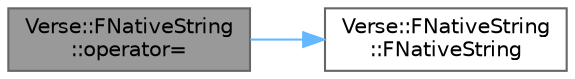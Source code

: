 digraph "Verse::FNativeString::operator="
{
 // INTERACTIVE_SVG=YES
 // LATEX_PDF_SIZE
  bgcolor="transparent";
  edge [fontname=Helvetica,fontsize=10,labelfontname=Helvetica,labelfontsize=10];
  node [fontname=Helvetica,fontsize=10,shape=box,height=0.2,width=0.4];
  rankdir="LR";
  Node1 [id="Node000001",label="Verse::FNativeString\l::operator=",height=0.2,width=0.4,color="gray40", fillcolor="grey60", style="filled", fontcolor="black",tooltip=" "];
  Node1 -> Node2 [id="edge1_Node000001_Node000002",color="steelblue1",style="solid",tooltip=" "];
  Node2 [id="Node000002",label="Verse::FNativeString\l::FNativeString",height=0.2,width=0.4,color="grey40", fillcolor="white", style="filled",URL="$d2/d52/classVerse_1_1FNativeString.html#a3ca7eaaa5bb26f62950056e812afaddd",tooltip=" "];
}
